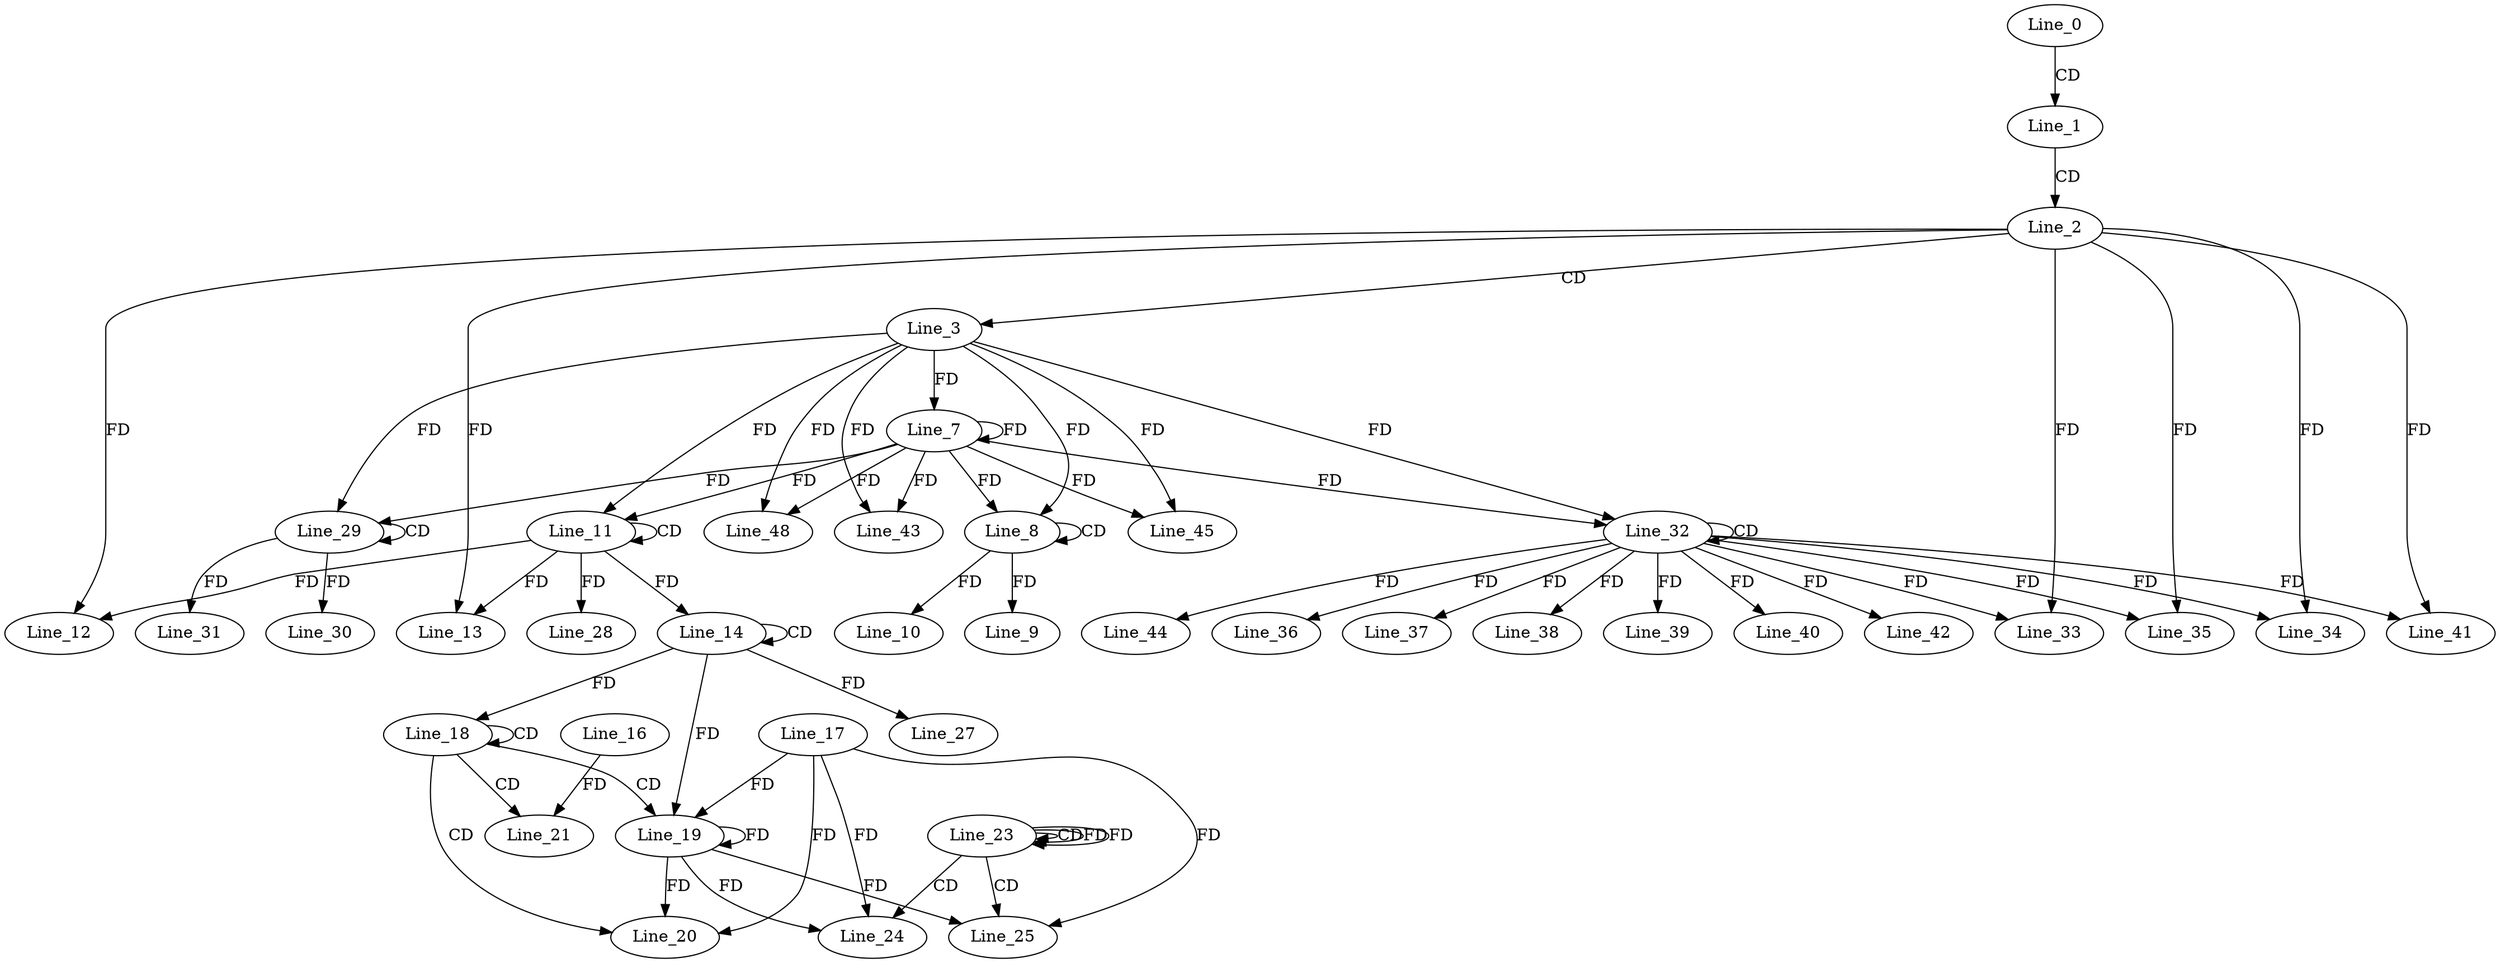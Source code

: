 digraph G {
  Line_0;
  Line_1;
  Line_2;
  Line_3;
  Line_7;
  Line_7;
  Line_8;
  Line_8;
  Line_9;
  Line_10;
  Line_11;
  Line_11;
  Line_12;
  Line_13;
  Line_14;
  Line_14;
  Line_18;
  Line_18;
  Line_19;
  Line_17;
  Line_19;
  Line_20;
  Line_21;
  Line_16;
  Line_23;
  Line_23;
  Line_23;
  Line_24;
  Line_25;
  Line_27;
  Line_28;
  Line_29;
  Line_29;
  Line_30;
  Line_31;
  Line_32;
  Line_32;
  Line_33;
  Line_34;
  Line_35;
  Line_36;
  Line_37;
  Line_38;
  Line_39;
  Line_40;
  Line_41;
  Line_42;
  Line_43;
  Line_44;
  Line_45;
  Line_48;
  Line_0 -> Line_1 [ label="CD" ];
  Line_1 -> Line_2 [ label="CD" ];
  Line_2 -> Line_3 [ label="CD" ];
  Line_3 -> Line_7 [ label="FD" ];
  Line_7 -> Line_7 [ label="FD" ];
  Line_8 -> Line_8 [ label="CD" ];
  Line_3 -> Line_8 [ label="FD" ];
  Line_7 -> Line_8 [ label="FD" ];
  Line_8 -> Line_9 [ label="FD" ];
  Line_8 -> Line_10 [ label="FD" ];
  Line_11 -> Line_11 [ label="CD" ];
  Line_3 -> Line_11 [ label="FD" ];
  Line_7 -> Line_11 [ label="FD" ];
  Line_11 -> Line_12 [ label="FD" ];
  Line_2 -> Line_12 [ label="FD" ];
  Line_11 -> Line_13 [ label="FD" ];
  Line_2 -> Line_13 [ label="FD" ];
  Line_14 -> Line_14 [ label="CD" ];
  Line_11 -> Line_14 [ label="FD" ];
  Line_18 -> Line_18 [ label="CD" ];
  Line_14 -> Line_18 [ label="FD" ];
  Line_18 -> Line_19 [ label="CD" ];
  Line_19 -> Line_19 [ label="FD" ];
  Line_17 -> Line_19 [ label="FD" ];
  Line_14 -> Line_19 [ label="FD" ];
  Line_18 -> Line_20 [ label="CD" ];
  Line_19 -> Line_20 [ label="FD" ];
  Line_17 -> Line_20 [ label="FD" ];
  Line_18 -> Line_21 [ label="CD" ];
  Line_16 -> Line_21 [ label="FD" ];
  Line_23 -> Line_23 [ label="CD" ];
  Line_23 -> Line_23 [ label="FD" ];
  Line_23 -> Line_24 [ label="CD" ];
  Line_19 -> Line_24 [ label="FD" ];
  Line_17 -> Line_24 [ label="FD" ];
  Line_23 -> Line_25 [ label="CD" ];
  Line_19 -> Line_25 [ label="FD" ];
  Line_17 -> Line_25 [ label="FD" ];
  Line_14 -> Line_27 [ label="FD" ];
  Line_11 -> Line_28 [ label="FD" ];
  Line_29 -> Line_29 [ label="CD" ];
  Line_3 -> Line_29 [ label="FD" ];
  Line_7 -> Line_29 [ label="FD" ];
  Line_29 -> Line_30 [ label="FD" ];
  Line_29 -> Line_31 [ label="FD" ];
  Line_32 -> Line_32 [ label="CD" ];
  Line_3 -> Line_32 [ label="FD" ];
  Line_7 -> Line_32 [ label="FD" ];
  Line_32 -> Line_33 [ label="FD" ];
  Line_2 -> Line_33 [ label="FD" ];
  Line_32 -> Line_34 [ label="FD" ];
  Line_2 -> Line_34 [ label="FD" ];
  Line_32 -> Line_35 [ label="FD" ];
  Line_2 -> Line_35 [ label="FD" ];
  Line_32 -> Line_36 [ label="FD" ];
  Line_32 -> Line_37 [ label="FD" ];
  Line_32 -> Line_38 [ label="FD" ];
  Line_32 -> Line_39 [ label="FD" ];
  Line_32 -> Line_40 [ label="FD" ];
  Line_32 -> Line_41 [ label="FD" ];
  Line_2 -> Line_41 [ label="FD" ];
  Line_32 -> Line_42 [ label="FD" ];
  Line_3 -> Line_43 [ label="FD" ];
  Line_7 -> Line_43 [ label="FD" ];
  Line_32 -> Line_44 [ label="FD" ];
  Line_3 -> Line_45 [ label="FD" ];
  Line_7 -> Line_45 [ label="FD" ];
  Line_3 -> Line_48 [ label="FD" ];
  Line_7 -> Line_48 [ label="FD" ];
  Line_23 -> Line_23 [ label="FD" ];
}
